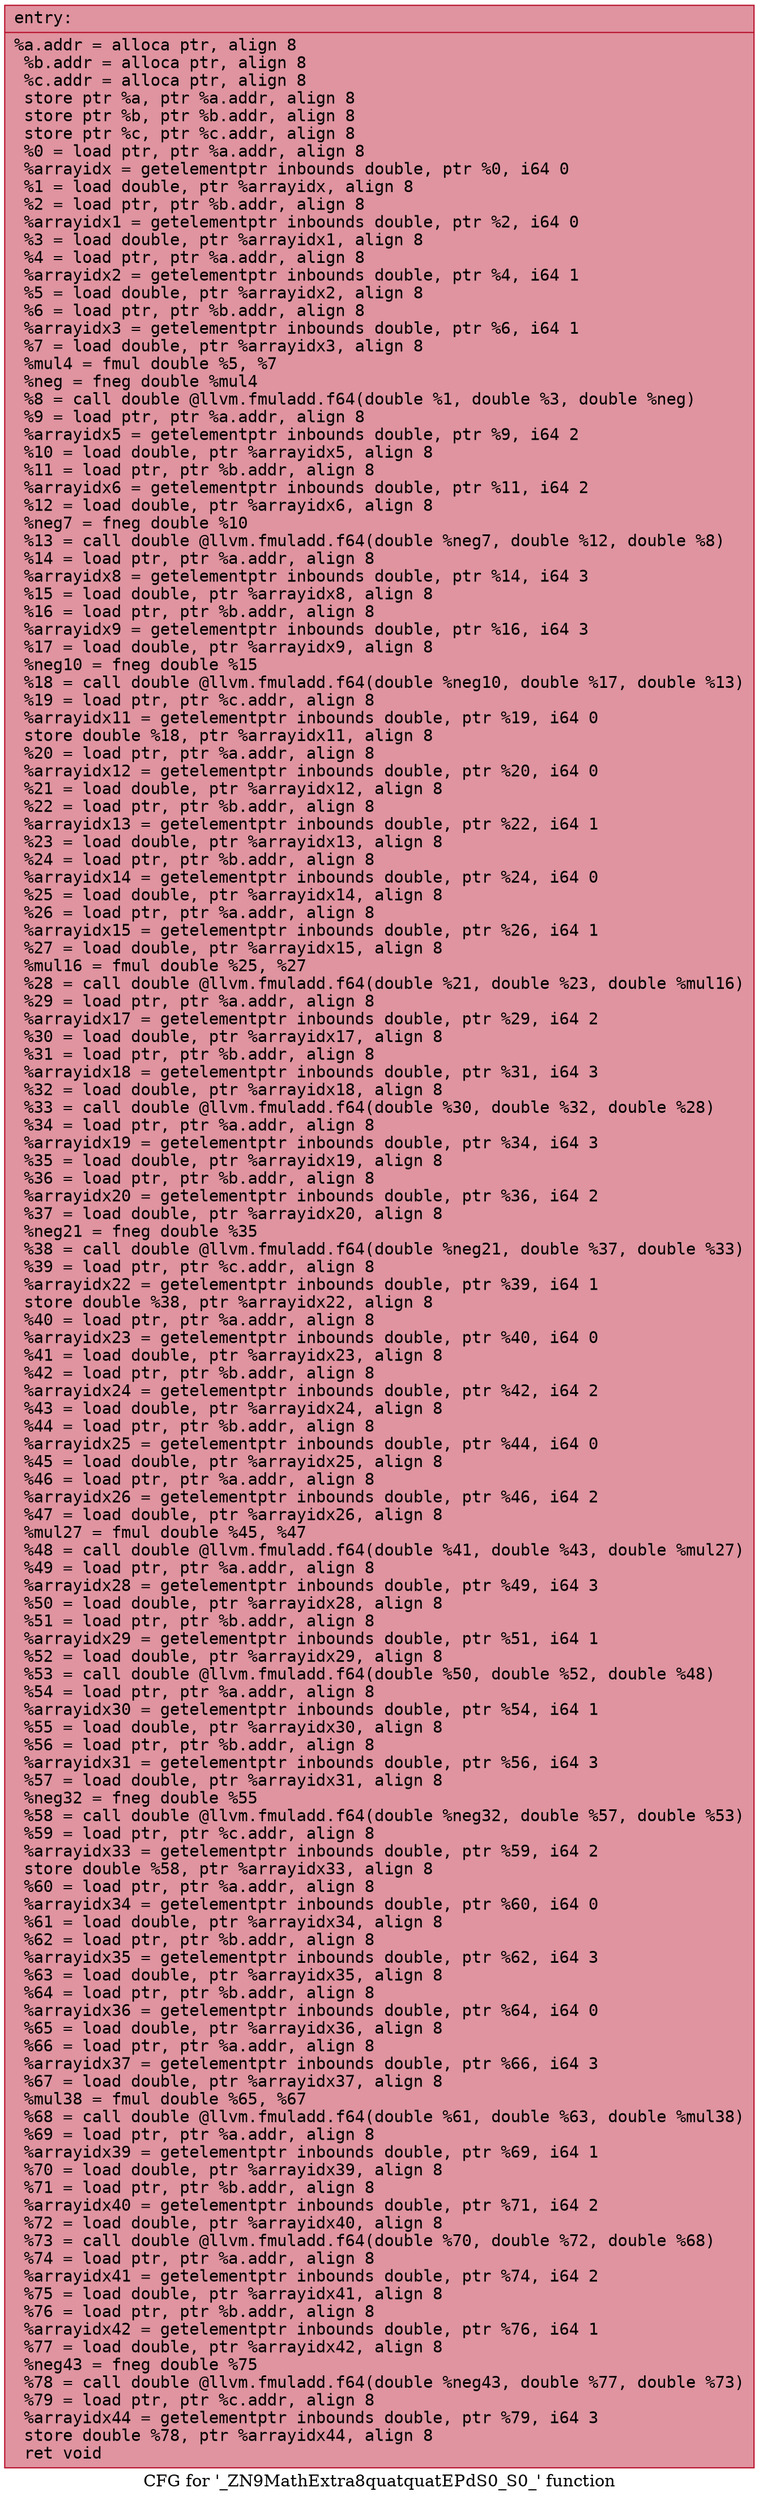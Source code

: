 digraph "CFG for '_ZN9MathExtra8quatquatEPdS0_S0_' function" {
	label="CFG for '_ZN9MathExtra8quatquatEPdS0_S0_' function";

	Node0x55ac3c276ae0 [shape=record,color="#b70d28ff", style=filled, fillcolor="#b70d2870" fontname="Courier",label="{entry:\l|  %a.addr = alloca ptr, align 8\l  %b.addr = alloca ptr, align 8\l  %c.addr = alloca ptr, align 8\l  store ptr %a, ptr %a.addr, align 8\l  store ptr %b, ptr %b.addr, align 8\l  store ptr %c, ptr %c.addr, align 8\l  %0 = load ptr, ptr %a.addr, align 8\l  %arrayidx = getelementptr inbounds double, ptr %0, i64 0\l  %1 = load double, ptr %arrayidx, align 8\l  %2 = load ptr, ptr %b.addr, align 8\l  %arrayidx1 = getelementptr inbounds double, ptr %2, i64 0\l  %3 = load double, ptr %arrayidx1, align 8\l  %4 = load ptr, ptr %a.addr, align 8\l  %arrayidx2 = getelementptr inbounds double, ptr %4, i64 1\l  %5 = load double, ptr %arrayidx2, align 8\l  %6 = load ptr, ptr %b.addr, align 8\l  %arrayidx3 = getelementptr inbounds double, ptr %6, i64 1\l  %7 = load double, ptr %arrayidx3, align 8\l  %mul4 = fmul double %5, %7\l  %neg = fneg double %mul4\l  %8 = call double @llvm.fmuladd.f64(double %1, double %3, double %neg)\l  %9 = load ptr, ptr %a.addr, align 8\l  %arrayidx5 = getelementptr inbounds double, ptr %9, i64 2\l  %10 = load double, ptr %arrayidx5, align 8\l  %11 = load ptr, ptr %b.addr, align 8\l  %arrayidx6 = getelementptr inbounds double, ptr %11, i64 2\l  %12 = load double, ptr %arrayidx6, align 8\l  %neg7 = fneg double %10\l  %13 = call double @llvm.fmuladd.f64(double %neg7, double %12, double %8)\l  %14 = load ptr, ptr %a.addr, align 8\l  %arrayidx8 = getelementptr inbounds double, ptr %14, i64 3\l  %15 = load double, ptr %arrayidx8, align 8\l  %16 = load ptr, ptr %b.addr, align 8\l  %arrayidx9 = getelementptr inbounds double, ptr %16, i64 3\l  %17 = load double, ptr %arrayidx9, align 8\l  %neg10 = fneg double %15\l  %18 = call double @llvm.fmuladd.f64(double %neg10, double %17, double %13)\l  %19 = load ptr, ptr %c.addr, align 8\l  %arrayidx11 = getelementptr inbounds double, ptr %19, i64 0\l  store double %18, ptr %arrayidx11, align 8\l  %20 = load ptr, ptr %a.addr, align 8\l  %arrayidx12 = getelementptr inbounds double, ptr %20, i64 0\l  %21 = load double, ptr %arrayidx12, align 8\l  %22 = load ptr, ptr %b.addr, align 8\l  %arrayidx13 = getelementptr inbounds double, ptr %22, i64 1\l  %23 = load double, ptr %arrayidx13, align 8\l  %24 = load ptr, ptr %b.addr, align 8\l  %arrayidx14 = getelementptr inbounds double, ptr %24, i64 0\l  %25 = load double, ptr %arrayidx14, align 8\l  %26 = load ptr, ptr %a.addr, align 8\l  %arrayidx15 = getelementptr inbounds double, ptr %26, i64 1\l  %27 = load double, ptr %arrayidx15, align 8\l  %mul16 = fmul double %25, %27\l  %28 = call double @llvm.fmuladd.f64(double %21, double %23, double %mul16)\l  %29 = load ptr, ptr %a.addr, align 8\l  %arrayidx17 = getelementptr inbounds double, ptr %29, i64 2\l  %30 = load double, ptr %arrayidx17, align 8\l  %31 = load ptr, ptr %b.addr, align 8\l  %arrayidx18 = getelementptr inbounds double, ptr %31, i64 3\l  %32 = load double, ptr %arrayidx18, align 8\l  %33 = call double @llvm.fmuladd.f64(double %30, double %32, double %28)\l  %34 = load ptr, ptr %a.addr, align 8\l  %arrayidx19 = getelementptr inbounds double, ptr %34, i64 3\l  %35 = load double, ptr %arrayidx19, align 8\l  %36 = load ptr, ptr %b.addr, align 8\l  %arrayidx20 = getelementptr inbounds double, ptr %36, i64 2\l  %37 = load double, ptr %arrayidx20, align 8\l  %neg21 = fneg double %35\l  %38 = call double @llvm.fmuladd.f64(double %neg21, double %37, double %33)\l  %39 = load ptr, ptr %c.addr, align 8\l  %arrayidx22 = getelementptr inbounds double, ptr %39, i64 1\l  store double %38, ptr %arrayidx22, align 8\l  %40 = load ptr, ptr %a.addr, align 8\l  %arrayidx23 = getelementptr inbounds double, ptr %40, i64 0\l  %41 = load double, ptr %arrayidx23, align 8\l  %42 = load ptr, ptr %b.addr, align 8\l  %arrayidx24 = getelementptr inbounds double, ptr %42, i64 2\l  %43 = load double, ptr %arrayidx24, align 8\l  %44 = load ptr, ptr %b.addr, align 8\l  %arrayidx25 = getelementptr inbounds double, ptr %44, i64 0\l  %45 = load double, ptr %arrayidx25, align 8\l  %46 = load ptr, ptr %a.addr, align 8\l  %arrayidx26 = getelementptr inbounds double, ptr %46, i64 2\l  %47 = load double, ptr %arrayidx26, align 8\l  %mul27 = fmul double %45, %47\l  %48 = call double @llvm.fmuladd.f64(double %41, double %43, double %mul27)\l  %49 = load ptr, ptr %a.addr, align 8\l  %arrayidx28 = getelementptr inbounds double, ptr %49, i64 3\l  %50 = load double, ptr %arrayidx28, align 8\l  %51 = load ptr, ptr %b.addr, align 8\l  %arrayidx29 = getelementptr inbounds double, ptr %51, i64 1\l  %52 = load double, ptr %arrayidx29, align 8\l  %53 = call double @llvm.fmuladd.f64(double %50, double %52, double %48)\l  %54 = load ptr, ptr %a.addr, align 8\l  %arrayidx30 = getelementptr inbounds double, ptr %54, i64 1\l  %55 = load double, ptr %arrayidx30, align 8\l  %56 = load ptr, ptr %b.addr, align 8\l  %arrayidx31 = getelementptr inbounds double, ptr %56, i64 3\l  %57 = load double, ptr %arrayidx31, align 8\l  %neg32 = fneg double %55\l  %58 = call double @llvm.fmuladd.f64(double %neg32, double %57, double %53)\l  %59 = load ptr, ptr %c.addr, align 8\l  %arrayidx33 = getelementptr inbounds double, ptr %59, i64 2\l  store double %58, ptr %arrayidx33, align 8\l  %60 = load ptr, ptr %a.addr, align 8\l  %arrayidx34 = getelementptr inbounds double, ptr %60, i64 0\l  %61 = load double, ptr %arrayidx34, align 8\l  %62 = load ptr, ptr %b.addr, align 8\l  %arrayidx35 = getelementptr inbounds double, ptr %62, i64 3\l  %63 = load double, ptr %arrayidx35, align 8\l  %64 = load ptr, ptr %b.addr, align 8\l  %arrayidx36 = getelementptr inbounds double, ptr %64, i64 0\l  %65 = load double, ptr %arrayidx36, align 8\l  %66 = load ptr, ptr %a.addr, align 8\l  %arrayidx37 = getelementptr inbounds double, ptr %66, i64 3\l  %67 = load double, ptr %arrayidx37, align 8\l  %mul38 = fmul double %65, %67\l  %68 = call double @llvm.fmuladd.f64(double %61, double %63, double %mul38)\l  %69 = load ptr, ptr %a.addr, align 8\l  %arrayidx39 = getelementptr inbounds double, ptr %69, i64 1\l  %70 = load double, ptr %arrayidx39, align 8\l  %71 = load ptr, ptr %b.addr, align 8\l  %arrayidx40 = getelementptr inbounds double, ptr %71, i64 2\l  %72 = load double, ptr %arrayidx40, align 8\l  %73 = call double @llvm.fmuladd.f64(double %70, double %72, double %68)\l  %74 = load ptr, ptr %a.addr, align 8\l  %arrayidx41 = getelementptr inbounds double, ptr %74, i64 2\l  %75 = load double, ptr %arrayidx41, align 8\l  %76 = load ptr, ptr %b.addr, align 8\l  %arrayidx42 = getelementptr inbounds double, ptr %76, i64 1\l  %77 = load double, ptr %arrayidx42, align 8\l  %neg43 = fneg double %75\l  %78 = call double @llvm.fmuladd.f64(double %neg43, double %77, double %73)\l  %79 = load ptr, ptr %c.addr, align 8\l  %arrayidx44 = getelementptr inbounds double, ptr %79, i64 3\l  store double %78, ptr %arrayidx44, align 8\l  ret void\l}"];
}
